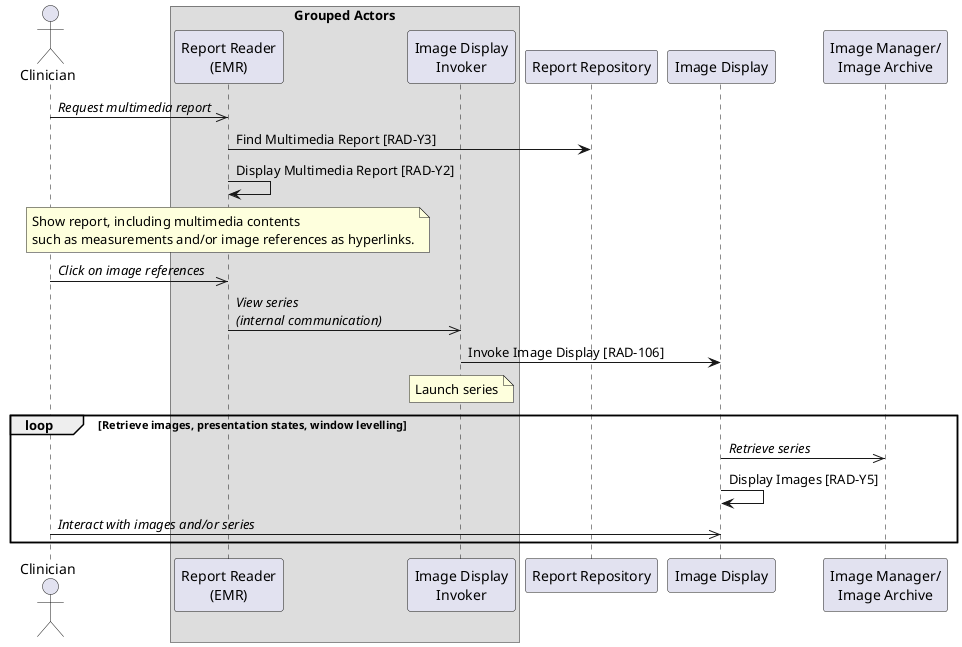@startuml

actor Clinician as Clinician

box Grouped Actors
participant "Report Reader\n(EMR)" as EMR
participant "Image Display\nInvoker" as Invoker
end box

participant "Report Repository" as Repo

participant "Image Display" as Display
participant "Image Manager/\nImage Archive" as Archive

Clinician->>EMR: //Request multimedia report//

EMR->Repo: Find Multimedia Report [RAD-Y3]
EMR->EMR: Display Multimedia Report [RAD-Y2]
note over EMR
Show report, including multimedia contents
such as measurements and/or image references as hyperlinks.
end note

Clinician->>EMR: //Click on image references//
EMR->>Invoker: //View series//\n//(internal communication)//
Invoker->Display: Invoke Image Display [RAD-106]
note over Invoker
Launch series
end note

loop Retrieve images, presentation states, window levelling
Display->>Archive: //Retrieve series//
Display->Display: Display Images [RAD-Y5]

Clinician->>Display: //Interact with images and/or series//
end loop

@enduml